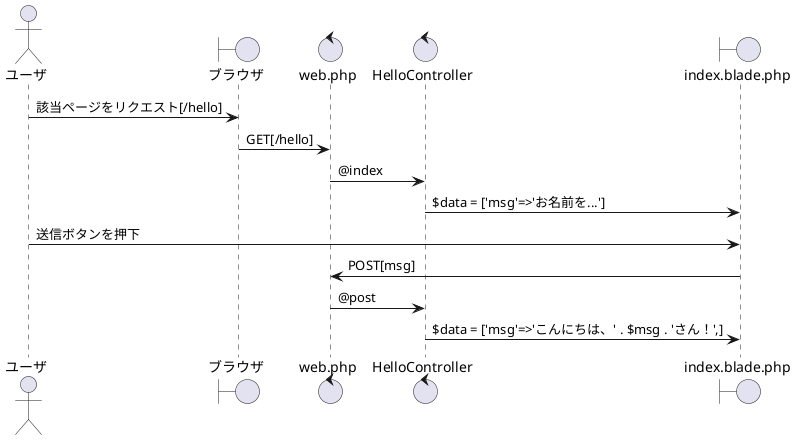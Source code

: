 @startuml 72_blade_index
actor ユーザ
boundary ブラウザ
control web.php
control HelloController
boundary index.blade.php

ユーザ -> ブラウザ:該当ページをリクエスト[/hello]
ブラウザ -> web.php: GET[/hello]
web.php -> HelloController:@index
HelloController -> index.blade.php:$data = ['msg'=>'お名前を...']
ユーザ -> index.blade.php:送信ボタンを押下
index.blade.php -> web.php:POST[msg]
web.php -> HelloController:@post
HelloController -> index.blade.php:$data = ['msg'=>'こんにちは、' . $msg . 'さん！',]
@enduml
